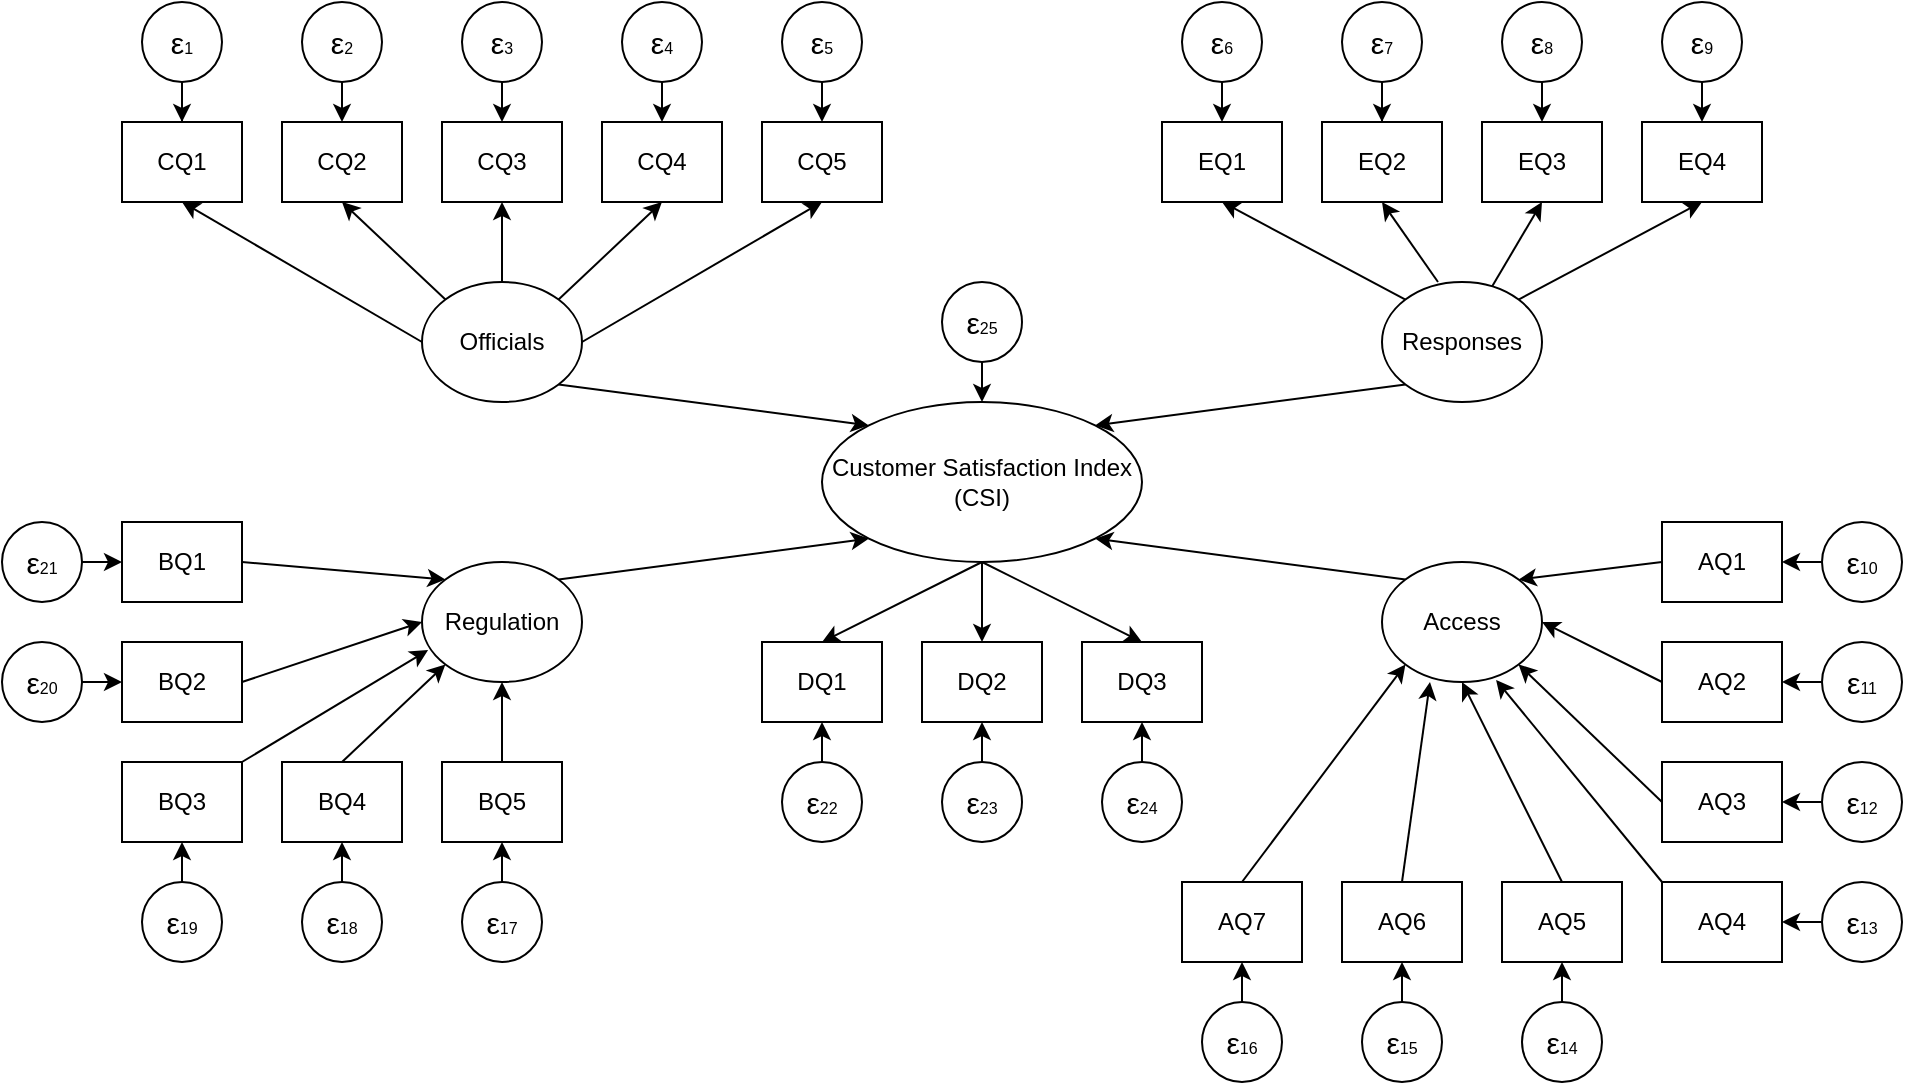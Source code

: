 <mxfile version="28.2.7">
  <diagram name="Page-1" id="CFSpGEoVWZcy1GpoYEtH">
    <mxGraphModel dx="983" dy="518" grid="1" gridSize="10" guides="1" tooltips="1" connect="1" arrows="1" fold="1" page="1" pageScale="1" pageWidth="3333" pageHeight="1875" math="0" shadow="0">
      <root>
        <mxCell id="0" />
        <mxCell id="1" parent="0" />
        <mxCell id="zQWQUYmwozIlV-cQEGJw-9" style="rounded=0;orthogonalLoop=1;jettySize=auto;html=1;exitX=0.5;exitY=1;exitDx=0;exitDy=0;entryX=0.5;entryY=0;entryDx=0;entryDy=0;" edge="1" parent="1" source="zQWQUYmwozIlV-cQEGJw-1" target="zQWQUYmwozIlV-cQEGJw-6">
          <mxGeometry relative="1" as="geometry" />
        </mxCell>
        <mxCell id="zQWQUYmwozIlV-cQEGJw-10" style="rounded=0;orthogonalLoop=1;jettySize=auto;html=1;exitX=0.5;exitY=1;exitDx=0;exitDy=0;entryX=0.5;entryY=0;entryDx=0;entryDy=0;" edge="1" parent="1" source="zQWQUYmwozIlV-cQEGJw-1" target="zQWQUYmwozIlV-cQEGJw-7">
          <mxGeometry relative="1" as="geometry" />
        </mxCell>
        <mxCell id="zQWQUYmwozIlV-cQEGJw-11" style="rounded=0;orthogonalLoop=1;jettySize=auto;html=1;exitX=0.5;exitY=1;exitDx=0;exitDy=0;entryX=0.5;entryY=0;entryDx=0;entryDy=0;" edge="1" parent="1" source="zQWQUYmwozIlV-cQEGJw-1" target="zQWQUYmwozIlV-cQEGJw-8">
          <mxGeometry relative="1" as="geometry" />
        </mxCell>
        <mxCell id="zQWQUYmwozIlV-cQEGJw-1" value="Customer Satisfaction Index (CSI)" style="ellipse;whiteSpace=wrap;html=1;" vertex="1" parent="1">
          <mxGeometry x="1200" y="480" width="160" height="80" as="geometry" />
        </mxCell>
        <mxCell id="zQWQUYmwozIlV-cQEGJw-16" style="rounded=0;orthogonalLoop=1;jettySize=auto;html=1;exitX=0;exitY=1;exitDx=0;exitDy=0;entryX=1;entryY=0;entryDx=0;entryDy=0;" edge="1" parent="1" source="zQWQUYmwozIlV-cQEGJw-2" target="zQWQUYmwozIlV-cQEGJw-1">
          <mxGeometry relative="1" as="geometry" />
        </mxCell>
        <mxCell id="zQWQUYmwozIlV-cQEGJw-32" style="rounded=0;orthogonalLoop=1;jettySize=auto;html=1;exitX=0;exitY=0;exitDx=0;exitDy=0;entryX=0.5;entryY=1;entryDx=0;entryDy=0;" edge="1" parent="1" source="zQWQUYmwozIlV-cQEGJw-2" target="zQWQUYmwozIlV-cQEGJw-28">
          <mxGeometry relative="1" as="geometry" />
        </mxCell>
        <mxCell id="zQWQUYmwozIlV-cQEGJw-33" style="rounded=0;orthogonalLoop=1;jettySize=auto;html=1;exitX=0.35;exitY=0;exitDx=0;exitDy=0;entryX=0.5;entryY=1;entryDx=0;entryDy=0;exitPerimeter=0;" edge="1" parent="1" source="zQWQUYmwozIlV-cQEGJw-2" target="zQWQUYmwozIlV-cQEGJw-29">
          <mxGeometry relative="1" as="geometry" />
        </mxCell>
        <mxCell id="zQWQUYmwozIlV-cQEGJw-34" style="rounded=0;orthogonalLoop=1;jettySize=auto;html=1;exitX=0.675;exitY=0.067;exitDx=0;exitDy=0;entryX=0.5;entryY=1;entryDx=0;entryDy=0;exitPerimeter=0;" edge="1" parent="1" source="zQWQUYmwozIlV-cQEGJw-2" target="zQWQUYmwozIlV-cQEGJw-30">
          <mxGeometry relative="1" as="geometry" />
        </mxCell>
        <mxCell id="zQWQUYmwozIlV-cQEGJw-35" style="rounded=0;orthogonalLoop=1;jettySize=auto;html=1;exitX=1;exitY=0;exitDx=0;exitDy=0;entryX=0.5;entryY=1;entryDx=0;entryDy=0;" edge="1" parent="1" source="zQWQUYmwozIlV-cQEGJw-2" target="zQWQUYmwozIlV-cQEGJw-31">
          <mxGeometry relative="1" as="geometry" />
        </mxCell>
        <mxCell id="zQWQUYmwozIlV-cQEGJw-2" value="Responses" style="ellipse;whiteSpace=wrap;html=1;" vertex="1" parent="1">
          <mxGeometry x="1480" y="420" width="80" height="60" as="geometry" />
        </mxCell>
        <mxCell id="zQWQUYmwozIlV-cQEGJw-17" style="rounded=0;orthogonalLoop=1;jettySize=auto;html=1;exitX=0;exitY=0;exitDx=0;exitDy=0;entryX=1;entryY=1;entryDx=0;entryDy=0;" edge="1" parent="1" source="zQWQUYmwozIlV-cQEGJw-3" target="zQWQUYmwozIlV-cQEGJw-1">
          <mxGeometry relative="1" as="geometry" />
        </mxCell>
        <mxCell id="zQWQUYmwozIlV-cQEGJw-3" value="Access" style="ellipse;whiteSpace=wrap;html=1;" vertex="1" parent="1">
          <mxGeometry x="1480" y="560" width="80" height="60" as="geometry" />
        </mxCell>
        <mxCell id="zQWQUYmwozIlV-cQEGJw-13" style="rounded=0;orthogonalLoop=1;jettySize=auto;html=1;exitX=1;exitY=0;exitDx=0;exitDy=0;entryX=0;entryY=1;entryDx=0;entryDy=0;" edge="1" parent="1" source="zQWQUYmwozIlV-cQEGJw-4" target="zQWQUYmwozIlV-cQEGJw-1">
          <mxGeometry relative="1" as="geometry" />
        </mxCell>
        <mxCell id="zQWQUYmwozIlV-cQEGJw-4" value="Regulation" style="ellipse;whiteSpace=wrap;html=1;" vertex="1" parent="1">
          <mxGeometry x="1000" y="560" width="80" height="60" as="geometry" />
        </mxCell>
        <mxCell id="zQWQUYmwozIlV-cQEGJw-15" style="rounded=0;orthogonalLoop=1;jettySize=auto;html=1;exitX=1;exitY=1;exitDx=0;exitDy=0;entryX=0;entryY=0;entryDx=0;entryDy=0;" edge="1" parent="1" source="zQWQUYmwozIlV-cQEGJw-5" target="zQWQUYmwozIlV-cQEGJw-1">
          <mxGeometry relative="1" as="geometry" />
        </mxCell>
        <mxCell id="zQWQUYmwozIlV-cQEGJw-23" style="rounded=0;orthogonalLoop=1;jettySize=auto;html=1;exitX=0;exitY=0.5;exitDx=0;exitDy=0;entryX=0.5;entryY=1;entryDx=0;entryDy=0;" edge="1" parent="1" source="zQWQUYmwozIlV-cQEGJw-5" target="zQWQUYmwozIlV-cQEGJw-18">
          <mxGeometry relative="1" as="geometry" />
        </mxCell>
        <mxCell id="zQWQUYmwozIlV-cQEGJw-24" style="rounded=0;orthogonalLoop=1;jettySize=auto;html=1;exitX=0;exitY=0;exitDx=0;exitDy=0;entryX=0.5;entryY=1;entryDx=0;entryDy=0;" edge="1" parent="1" source="zQWQUYmwozIlV-cQEGJw-5" target="zQWQUYmwozIlV-cQEGJw-19">
          <mxGeometry relative="1" as="geometry" />
        </mxCell>
        <mxCell id="zQWQUYmwozIlV-cQEGJw-25" style="rounded=0;orthogonalLoop=1;jettySize=auto;html=1;exitX=0.5;exitY=0;exitDx=0;exitDy=0;entryX=0.5;entryY=1;entryDx=0;entryDy=0;" edge="1" parent="1" source="zQWQUYmwozIlV-cQEGJw-5" target="zQWQUYmwozIlV-cQEGJw-20">
          <mxGeometry relative="1" as="geometry" />
        </mxCell>
        <mxCell id="zQWQUYmwozIlV-cQEGJw-26" style="rounded=0;orthogonalLoop=1;jettySize=auto;html=1;exitX=1;exitY=0;exitDx=0;exitDy=0;entryX=0.5;entryY=1;entryDx=0;entryDy=0;" edge="1" parent="1" source="zQWQUYmwozIlV-cQEGJw-5" target="zQWQUYmwozIlV-cQEGJw-21">
          <mxGeometry relative="1" as="geometry" />
        </mxCell>
        <mxCell id="zQWQUYmwozIlV-cQEGJw-27" style="rounded=0;orthogonalLoop=1;jettySize=auto;html=1;exitX=1;exitY=0.5;exitDx=0;exitDy=0;entryX=0.5;entryY=1;entryDx=0;entryDy=0;" edge="1" parent="1" source="zQWQUYmwozIlV-cQEGJw-5" target="zQWQUYmwozIlV-cQEGJw-22">
          <mxGeometry relative="1" as="geometry" />
        </mxCell>
        <mxCell id="zQWQUYmwozIlV-cQEGJw-5" value="Officials" style="ellipse;whiteSpace=wrap;html=1;" vertex="1" parent="1">
          <mxGeometry x="1000" y="420" width="80" height="60" as="geometry" />
        </mxCell>
        <mxCell id="zQWQUYmwozIlV-cQEGJw-6" value="DQ1" style="rounded=0;whiteSpace=wrap;html=1;" vertex="1" parent="1">
          <mxGeometry x="1170" y="600" width="60" height="40" as="geometry" />
        </mxCell>
        <mxCell id="zQWQUYmwozIlV-cQEGJw-7" value="DQ2" style="rounded=0;whiteSpace=wrap;html=1;" vertex="1" parent="1">
          <mxGeometry x="1250" y="600" width="60" height="40" as="geometry" />
        </mxCell>
        <mxCell id="zQWQUYmwozIlV-cQEGJw-8" value="DQ3" style="rounded=0;whiteSpace=wrap;html=1;" vertex="1" parent="1">
          <mxGeometry x="1330" y="600" width="60" height="40" as="geometry" />
        </mxCell>
        <mxCell id="zQWQUYmwozIlV-cQEGJw-18" value="CQ1" style="rounded=0;whiteSpace=wrap;html=1;" vertex="1" parent="1">
          <mxGeometry x="850" y="340" width="60" height="40" as="geometry" />
        </mxCell>
        <mxCell id="zQWQUYmwozIlV-cQEGJw-19" value="CQ2" style="rounded=0;whiteSpace=wrap;html=1;" vertex="1" parent="1">
          <mxGeometry x="930" y="340" width="60" height="40" as="geometry" />
        </mxCell>
        <mxCell id="zQWQUYmwozIlV-cQEGJw-20" value="CQ3" style="rounded=0;whiteSpace=wrap;html=1;" vertex="1" parent="1">
          <mxGeometry x="1010" y="340" width="60" height="40" as="geometry" />
        </mxCell>
        <mxCell id="zQWQUYmwozIlV-cQEGJw-21" value="CQ4" style="rounded=0;whiteSpace=wrap;html=1;" vertex="1" parent="1">
          <mxGeometry x="1090" y="340" width="60" height="40" as="geometry" />
        </mxCell>
        <mxCell id="zQWQUYmwozIlV-cQEGJw-22" value="CQ5" style="rounded=0;whiteSpace=wrap;html=1;" vertex="1" parent="1">
          <mxGeometry x="1170" y="340" width="60" height="40" as="geometry" />
        </mxCell>
        <mxCell id="zQWQUYmwozIlV-cQEGJw-28" value="EQ1" style="rounded=0;whiteSpace=wrap;html=1;" vertex="1" parent="1">
          <mxGeometry x="1370" y="340" width="60" height="40" as="geometry" />
        </mxCell>
        <mxCell id="zQWQUYmwozIlV-cQEGJw-29" value="EQ2" style="rounded=0;whiteSpace=wrap;html=1;" vertex="1" parent="1">
          <mxGeometry x="1450" y="340" width="60" height="40" as="geometry" />
        </mxCell>
        <mxCell id="zQWQUYmwozIlV-cQEGJw-30" value="EQ3" style="rounded=0;whiteSpace=wrap;html=1;" vertex="1" parent="1">
          <mxGeometry x="1530" y="340" width="60" height="40" as="geometry" />
        </mxCell>
        <mxCell id="zQWQUYmwozIlV-cQEGJw-31" value="EQ4" style="rounded=0;whiteSpace=wrap;html=1;" vertex="1" parent="1">
          <mxGeometry x="1610" y="340" width="60" height="40" as="geometry" />
        </mxCell>
        <mxCell id="zQWQUYmwozIlV-cQEGJw-41" style="rounded=0;orthogonalLoop=1;jettySize=auto;html=1;exitX=1;exitY=0.5;exitDx=0;exitDy=0;entryX=0;entryY=0;entryDx=0;entryDy=0;" edge="1" parent="1" source="zQWQUYmwozIlV-cQEGJw-36" target="zQWQUYmwozIlV-cQEGJw-4">
          <mxGeometry relative="1" as="geometry" />
        </mxCell>
        <mxCell id="zQWQUYmwozIlV-cQEGJw-36" value="BQ1" style="rounded=0;whiteSpace=wrap;html=1;" vertex="1" parent="1">
          <mxGeometry x="850" y="540" width="60" height="40" as="geometry" />
        </mxCell>
        <mxCell id="zQWQUYmwozIlV-cQEGJw-42" style="rounded=0;orthogonalLoop=1;jettySize=auto;html=1;exitX=1;exitY=0.5;exitDx=0;exitDy=0;entryX=0;entryY=0.5;entryDx=0;entryDy=0;" edge="1" parent="1" source="zQWQUYmwozIlV-cQEGJw-37" target="zQWQUYmwozIlV-cQEGJw-4">
          <mxGeometry relative="1" as="geometry" />
        </mxCell>
        <mxCell id="zQWQUYmwozIlV-cQEGJw-37" value="BQ2" style="rounded=0;whiteSpace=wrap;html=1;" vertex="1" parent="1">
          <mxGeometry x="850" y="600" width="60" height="40" as="geometry" />
        </mxCell>
        <mxCell id="zQWQUYmwozIlV-cQEGJw-43" style="rounded=0;orthogonalLoop=1;jettySize=auto;html=1;exitX=1;exitY=0;exitDx=0;exitDy=0;entryX=0.038;entryY=0.733;entryDx=0;entryDy=0;entryPerimeter=0;" edge="1" parent="1" source="zQWQUYmwozIlV-cQEGJw-38" target="zQWQUYmwozIlV-cQEGJw-4">
          <mxGeometry relative="1" as="geometry" />
        </mxCell>
        <mxCell id="zQWQUYmwozIlV-cQEGJw-38" value="BQ3" style="rounded=0;whiteSpace=wrap;html=1;" vertex="1" parent="1">
          <mxGeometry x="850" y="660" width="60" height="40" as="geometry" />
        </mxCell>
        <mxCell id="zQWQUYmwozIlV-cQEGJw-45" style="rounded=0;orthogonalLoop=1;jettySize=auto;html=1;exitX=0.5;exitY=0;exitDx=0;exitDy=0;entryX=0;entryY=1;entryDx=0;entryDy=0;" edge="1" parent="1" source="zQWQUYmwozIlV-cQEGJw-39" target="zQWQUYmwozIlV-cQEGJw-4">
          <mxGeometry relative="1" as="geometry" />
        </mxCell>
        <mxCell id="zQWQUYmwozIlV-cQEGJw-39" value="BQ4" style="rounded=0;whiteSpace=wrap;html=1;" vertex="1" parent="1">
          <mxGeometry x="930" y="660" width="60" height="40" as="geometry" />
        </mxCell>
        <mxCell id="zQWQUYmwozIlV-cQEGJw-44" style="rounded=0;orthogonalLoop=1;jettySize=auto;html=1;exitX=0.5;exitY=0;exitDx=0;exitDy=0;entryX=0.5;entryY=1;entryDx=0;entryDy=0;" edge="1" parent="1" source="zQWQUYmwozIlV-cQEGJw-40" target="zQWQUYmwozIlV-cQEGJw-4">
          <mxGeometry relative="1" as="geometry" />
        </mxCell>
        <mxCell id="zQWQUYmwozIlV-cQEGJw-40" value="BQ5" style="rounded=0;whiteSpace=wrap;html=1;" vertex="1" parent="1">
          <mxGeometry x="1010" y="660" width="60" height="40" as="geometry" />
        </mxCell>
        <mxCell id="zQWQUYmwozIlV-cQEGJw-54" style="rounded=0;orthogonalLoop=1;jettySize=auto;html=1;exitX=0;exitY=0.5;exitDx=0;exitDy=0;entryX=1;entryY=0;entryDx=0;entryDy=0;" edge="1" parent="1" source="zQWQUYmwozIlV-cQEGJw-46" target="zQWQUYmwozIlV-cQEGJw-3">
          <mxGeometry relative="1" as="geometry" />
        </mxCell>
        <mxCell id="zQWQUYmwozIlV-cQEGJw-46" value="AQ1" style="rounded=0;whiteSpace=wrap;html=1;" vertex="1" parent="1">
          <mxGeometry x="1620" y="540" width="60" height="40" as="geometry" />
        </mxCell>
        <mxCell id="zQWQUYmwozIlV-cQEGJw-55" style="rounded=0;orthogonalLoop=1;jettySize=auto;html=1;exitX=0;exitY=0.5;exitDx=0;exitDy=0;entryX=1;entryY=0.5;entryDx=0;entryDy=0;" edge="1" parent="1" source="zQWQUYmwozIlV-cQEGJw-47" target="zQWQUYmwozIlV-cQEGJw-3">
          <mxGeometry relative="1" as="geometry" />
        </mxCell>
        <mxCell id="zQWQUYmwozIlV-cQEGJw-47" value="AQ2" style="rounded=0;whiteSpace=wrap;html=1;" vertex="1" parent="1">
          <mxGeometry x="1620" y="600" width="60" height="40" as="geometry" />
        </mxCell>
        <mxCell id="zQWQUYmwozIlV-cQEGJw-56" style="rounded=0;orthogonalLoop=1;jettySize=auto;html=1;exitX=0;exitY=0.5;exitDx=0;exitDy=0;entryX=1;entryY=1;entryDx=0;entryDy=0;" edge="1" parent="1" source="zQWQUYmwozIlV-cQEGJw-48" target="zQWQUYmwozIlV-cQEGJw-3">
          <mxGeometry relative="1" as="geometry" />
        </mxCell>
        <mxCell id="zQWQUYmwozIlV-cQEGJw-48" value="AQ3" style="rounded=0;whiteSpace=wrap;html=1;" vertex="1" parent="1">
          <mxGeometry x="1620" y="660" width="60" height="40" as="geometry" />
        </mxCell>
        <mxCell id="zQWQUYmwozIlV-cQEGJw-57" style="rounded=0;orthogonalLoop=1;jettySize=auto;html=1;exitX=0;exitY=0;exitDx=0;exitDy=0;entryX=0.713;entryY=0.983;entryDx=0;entryDy=0;entryPerimeter=0;" edge="1" parent="1" source="zQWQUYmwozIlV-cQEGJw-49" target="zQWQUYmwozIlV-cQEGJw-3">
          <mxGeometry relative="1" as="geometry" />
        </mxCell>
        <mxCell id="zQWQUYmwozIlV-cQEGJw-49" value="AQ4" style="rounded=0;whiteSpace=wrap;html=1;" vertex="1" parent="1">
          <mxGeometry x="1620" y="720" width="60" height="40" as="geometry" />
        </mxCell>
        <mxCell id="zQWQUYmwozIlV-cQEGJw-58" style="rounded=0;orthogonalLoop=1;jettySize=auto;html=1;exitX=0.5;exitY=0;exitDx=0;exitDy=0;entryX=0.5;entryY=1;entryDx=0;entryDy=0;" edge="1" parent="1" source="zQWQUYmwozIlV-cQEGJw-50" target="zQWQUYmwozIlV-cQEGJw-3">
          <mxGeometry relative="1" as="geometry" />
        </mxCell>
        <mxCell id="zQWQUYmwozIlV-cQEGJw-50" value="AQ5" style="rounded=0;whiteSpace=wrap;html=1;" vertex="1" parent="1">
          <mxGeometry x="1540" y="720" width="60" height="40" as="geometry" />
        </mxCell>
        <mxCell id="zQWQUYmwozIlV-cQEGJw-59" style="rounded=0;orthogonalLoop=1;jettySize=auto;html=1;exitX=0.5;exitY=0;exitDx=0;exitDy=0;entryX=0.3;entryY=1;entryDx=0;entryDy=0;entryPerimeter=0;" edge="1" parent="1" source="zQWQUYmwozIlV-cQEGJw-51" target="zQWQUYmwozIlV-cQEGJw-3">
          <mxGeometry relative="1" as="geometry" />
        </mxCell>
        <mxCell id="zQWQUYmwozIlV-cQEGJw-51" value="AQ6" style="rounded=0;whiteSpace=wrap;html=1;" vertex="1" parent="1">
          <mxGeometry x="1460" y="720" width="60" height="40" as="geometry" />
        </mxCell>
        <mxCell id="zQWQUYmwozIlV-cQEGJw-60" style="rounded=0;orthogonalLoop=1;jettySize=auto;html=1;exitX=0.5;exitY=0;exitDx=0;exitDy=0;entryX=0;entryY=1;entryDx=0;entryDy=0;" edge="1" parent="1" source="zQWQUYmwozIlV-cQEGJw-52" target="zQWQUYmwozIlV-cQEGJw-3">
          <mxGeometry relative="1" as="geometry" />
        </mxCell>
        <mxCell id="zQWQUYmwozIlV-cQEGJw-52" value="AQ7" style="rounded=0;whiteSpace=wrap;html=1;" vertex="1" parent="1">
          <mxGeometry x="1380" y="720" width="60" height="40" as="geometry" />
        </mxCell>
        <mxCell id="zQWQUYmwozIlV-cQEGJw-86" style="edgeStyle=orthogonalEdgeStyle;rounded=0;orthogonalLoop=1;jettySize=auto;html=1;exitX=0.5;exitY=1;exitDx=0;exitDy=0;" edge="1" parent="1" source="zQWQUYmwozIlV-cQEGJw-61" target="zQWQUYmwozIlV-cQEGJw-18">
          <mxGeometry relative="1" as="geometry" />
        </mxCell>
        <mxCell id="zQWQUYmwozIlV-cQEGJw-61" value="&lt;font style=&quot;font-size: 15px;&quot;&gt;ε&lt;/font&gt;&lt;font style=&quot;font-size: 8px;&quot;&gt;1&lt;/font&gt;" style="ellipse;whiteSpace=wrap;html=1;aspect=fixed;" vertex="1" parent="1">
          <mxGeometry x="860" y="280" width="40" height="40" as="geometry" />
        </mxCell>
        <mxCell id="zQWQUYmwozIlV-cQEGJw-87" style="edgeStyle=orthogonalEdgeStyle;rounded=0;orthogonalLoop=1;jettySize=auto;html=1;exitX=0.5;exitY=1;exitDx=0;exitDy=0;entryX=0.5;entryY=0;entryDx=0;entryDy=0;" edge="1" parent="1" source="zQWQUYmwozIlV-cQEGJw-62" target="zQWQUYmwozIlV-cQEGJw-19">
          <mxGeometry relative="1" as="geometry" />
        </mxCell>
        <mxCell id="zQWQUYmwozIlV-cQEGJw-62" value="&lt;font style=&quot;font-size: 15px;&quot;&gt;ε&lt;/font&gt;&lt;font style=&quot;font-size: 8px;&quot;&gt;2&lt;/font&gt;" style="ellipse;whiteSpace=wrap;html=1;aspect=fixed;" vertex="1" parent="1">
          <mxGeometry x="940" y="280" width="40" height="40" as="geometry" />
        </mxCell>
        <mxCell id="zQWQUYmwozIlV-cQEGJw-88" style="edgeStyle=orthogonalEdgeStyle;rounded=0;orthogonalLoop=1;jettySize=auto;html=1;exitX=0.5;exitY=1;exitDx=0;exitDy=0;entryX=0.5;entryY=0;entryDx=0;entryDy=0;" edge="1" parent="1" source="zQWQUYmwozIlV-cQEGJw-63" target="zQWQUYmwozIlV-cQEGJw-20">
          <mxGeometry relative="1" as="geometry" />
        </mxCell>
        <mxCell id="zQWQUYmwozIlV-cQEGJw-63" value="&lt;font style=&quot;font-size: 15px;&quot;&gt;ε&lt;/font&gt;&lt;font style=&quot;font-size: 8px;&quot;&gt;3&lt;/font&gt;" style="ellipse;whiteSpace=wrap;html=1;aspect=fixed;" vertex="1" parent="1">
          <mxGeometry x="1020" y="280" width="40" height="40" as="geometry" />
        </mxCell>
        <mxCell id="zQWQUYmwozIlV-cQEGJw-89" style="edgeStyle=orthogonalEdgeStyle;rounded=0;orthogonalLoop=1;jettySize=auto;html=1;exitX=0.5;exitY=1;exitDx=0;exitDy=0;entryX=0.5;entryY=0;entryDx=0;entryDy=0;" edge="1" parent="1" source="zQWQUYmwozIlV-cQEGJw-64" target="zQWQUYmwozIlV-cQEGJw-21">
          <mxGeometry relative="1" as="geometry" />
        </mxCell>
        <mxCell id="zQWQUYmwozIlV-cQEGJw-64" value="&lt;font style=&quot;font-size: 15px;&quot;&gt;ε&lt;/font&gt;&lt;font style=&quot;font-size: 8px;&quot;&gt;4&lt;/font&gt;" style="ellipse;whiteSpace=wrap;html=1;aspect=fixed;" vertex="1" parent="1">
          <mxGeometry x="1100" y="280" width="40" height="40" as="geometry" />
        </mxCell>
        <mxCell id="zQWQUYmwozIlV-cQEGJw-90" style="edgeStyle=orthogonalEdgeStyle;rounded=0;orthogonalLoop=1;jettySize=auto;html=1;exitX=0.5;exitY=1;exitDx=0;exitDy=0;entryX=0.5;entryY=0;entryDx=0;entryDy=0;" edge="1" parent="1" source="zQWQUYmwozIlV-cQEGJw-65" target="zQWQUYmwozIlV-cQEGJw-22">
          <mxGeometry relative="1" as="geometry" />
        </mxCell>
        <mxCell id="zQWQUYmwozIlV-cQEGJw-65" value="&lt;font style=&quot;font-size: 15px;&quot;&gt;ε&lt;/font&gt;&lt;font style=&quot;font-size: 8px;&quot;&gt;5&lt;/font&gt;" style="ellipse;whiteSpace=wrap;html=1;aspect=fixed;" vertex="1" parent="1">
          <mxGeometry x="1180" y="280" width="40" height="40" as="geometry" />
        </mxCell>
        <mxCell id="zQWQUYmwozIlV-cQEGJw-91" style="edgeStyle=orthogonalEdgeStyle;rounded=0;orthogonalLoop=1;jettySize=auto;html=1;exitX=0.5;exitY=1;exitDx=0;exitDy=0;entryX=0.5;entryY=0;entryDx=0;entryDy=0;" edge="1" parent="1" source="zQWQUYmwozIlV-cQEGJw-66" target="zQWQUYmwozIlV-cQEGJw-28">
          <mxGeometry relative="1" as="geometry" />
        </mxCell>
        <mxCell id="zQWQUYmwozIlV-cQEGJw-66" value="&lt;font style=&quot;font-size: 15px;&quot;&gt;ε&lt;/font&gt;&lt;font style=&quot;font-size: 8px;&quot;&gt;6&lt;/font&gt;" style="ellipse;whiteSpace=wrap;html=1;aspect=fixed;" vertex="1" parent="1">
          <mxGeometry x="1380" y="280" width="40" height="40" as="geometry" />
        </mxCell>
        <mxCell id="zQWQUYmwozIlV-cQEGJw-92" style="edgeStyle=orthogonalEdgeStyle;rounded=0;orthogonalLoop=1;jettySize=auto;html=1;exitX=0.5;exitY=1;exitDx=0;exitDy=0;" edge="1" parent="1" source="zQWQUYmwozIlV-cQEGJw-67" target="zQWQUYmwozIlV-cQEGJw-29">
          <mxGeometry relative="1" as="geometry" />
        </mxCell>
        <mxCell id="zQWQUYmwozIlV-cQEGJw-67" value="&lt;font style=&quot;font-size: 15px;&quot;&gt;ε&lt;/font&gt;&lt;font style=&quot;font-size: 8px;&quot;&gt;7&lt;/font&gt;" style="ellipse;whiteSpace=wrap;html=1;aspect=fixed;" vertex="1" parent="1">
          <mxGeometry x="1460" y="280" width="40" height="40" as="geometry" />
        </mxCell>
        <mxCell id="zQWQUYmwozIlV-cQEGJw-93" style="edgeStyle=orthogonalEdgeStyle;rounded=0;orthogonalLoop=1;jettySize=auto;html=1;exitX=0.5;exitY=1;exitDx=0;exitDy=0;entryX=0.5;entryY=0;entryDx=0;entryDy=0;" edge="1" parent="1" source="zQWQUYmwozIlV-cQEGJw-68" target="zQWQUYmwozIlV-cQEGJw-30">
          <mxGeometry relative="1" as="geometry" />
        </mxCell>
        <mxCell id="zQWQUYmwozIlV-cQEGJw-68" value="&lt;font style=&quot;font-size: 15px;&quot;&gt;ε&lt;/font&gt;&lt;font style=&quot;font-size: 8px;&quot;&gt;8&lt;/font&gt;" style="ellipse;whiteSpace=wrap;html=1;aspect=fixed;" vertex="1" parent="1">
          <mxGeometry x="1540" y="280" width="40" height="40" as="geometry" />
        </mxCell>
        <mxCell id="zQWQUYmwozIlV-cQEGJw-94" style="edgeStyle=orthogonalEdgeStyle;rounded=0;orthogonalLoop=1;jettySize=auto;html=1;exitX=0.5;exitY=1;exitDx=0;exitDy=0;entryX=0.5;entryY=0;entryDx=0;entryDy=0;" edge="1" parent="1" source="zQWQUYmwozIlV-cQEGJw-69" target="zQWQUYmwozIlV-cQEGJw-31">
          <mxGeometry relative="1" as="geometry" />
        </mxCell>
        <mxCell id="zQWQUYmwozIlV-cQEGJw-69" value="&lt;font style=&quot;font-size: 15px;&quot;&gt;ε&lt;/font&gt;&lt;font style=&quot;font-size: 8px;&quot;&gt;9&lt;/font&gt;" style="ellipse;whiteSpace=wrap;html=1;aspect=fixed;" vertex="1" parent="1">
          <mxGeometry x="1620" y="280" width="40" height="40" as="geometry" />
        </mxCell>
        <mxCell id="zQWQUYmwozIlV-cQEGJw-95" style="edgeStyle=orthogonalEdgeStyle;rounded=0;orthogonalLoop=1;jettySize=auto;html=1;exitX=0;exitY=0.5;exitDx=0;exitDy=0;entryX=1;entryY=0.5;entryDx=0;entryDy=0;" edge="1" parent="1" source="zQWQUYmwozIlV-cQEGJw-70" target="zQWQUYmwozIlV-cQEGJw-46">
          <mxGeometry relative="1" as="geometry" />
        </mxCell>
        <mxCell id="zQWQUYmwozIlV-cQEGJw-70" value="&lt;font style=&quot;font-size: 15px;&quot;&gt;ε&lt;/font&gt;&lt;font style=&quot;font-size: 8px;&quot;&gt;10&lt;/font&gt;" style="ellipse;whiteSpace=wrap;html=1;aspect=fixed;" vertex="1" parent="1">
          <mxGeometry x="1700" y="540" width="40" height="40" as="geometry" />
        </mxCell>
        <mxCell id="zQWQUYmwozIlV-cQEGJw-96" style="edgeStyle=orthogonalEdgeStyle;rounded=0;orthogonalLoop=1;jettySize=auto;html=1;exitX=0;exitY=0.5;exitDx=0;exitDy=0;entryX=1;entryY=0.5;entryDx=0;entryDy=0;" edge="1" parent="1" source="zQWQUYmwozIlV-cQEGJw-71" target="zQWQUYmwozIlV-cQEGJw-47">
          <mxGeometry relative="1" as="geometry" />
        </mxCell>
        <mxCell id="zQWQUYmwozIlV-cQEGJw-71" value="&lt;font style=&quot;font-size: 15px;&quot;&gt;ε&lt;/font&gt;&lt;font style=&quot;font-size: 8px;&quot;&gt;11&lt;/font&gt;" style="ellipse;whiteSpace=wrap;html=1;aspect=fixed;" vertex="1" parent="1">
          <mxGeometry x="1700" y="600" width="40" height="40" as="geometry" />
        </mxCell>
        <mxCell id="zQWQUYmwozIlV-cQEGJw-97" style="edgeStyle=orthogonalEdgeStyle;rounded=0;orthogonalLoop=1;jettySize=auto;html=1;exitX=0;exitY=0.5;exitDx=0;exitDy=0;entryX=1;entryY=0.5;entryDx=0;entryDy=0;" edge="1" parent="1" source="zQWQUYmwozIlV-cQEGJw-72" target="zQWQUYmwozIlV-cQEGJw-48">
          <mxGeometry relative="1" as="geometry" />
        </mxCell>
        <mxCell id="zQWQUYmwozIlV-cQEGJw-72" value="&lt;font style=&quot;font-size: 15px;&quot;&gt;ε&lt;/font&gt;&lt;font style=&quot;font-size: 8px;&quot;&gt;12&lt;/font&gt;" style="ellipse;whiteSpace=wrap;html=1;aspect=fixed;" vertex="1" parent="1">
          <mxGeometry x="1700" y="660" width="40" height="40" as="geometry" />
        </mxCell>
        <mxCell id="zQWQUYmwozIlV-cQEGJw-98" style="edgeStyle=orthogonalEdgeStyle;rounded=0;orthogonalLoop=1;jettySize=auto;html=1;exitX=0;exitY=0.5;exitDx=0;exitDy=0;entryX=1;entryY=0.5;entryDx=0;entryDy=0;" edge="1" parent="1" source="zQWQUYmwozIlV-cQEGJw-73" target="zQWQUYmwozIlV-cQEGJw-49">
          <mxGeometry relative="1" as="geometry" />
        </mxCell>
        <mxCell id="zQWQUYmwozIlV-cQEGJw-73" value="&lt;font style=&quot;font-size: 15px;&quot;&gt;ε&lt;/font&gt;&lt;font style=&quot;font-size: 8px;&quot;&gt;13&lt;/font&gt;" style="ellipse;whiteSpace=wrap;html=1;aspect=fixed;" vertex="1" parent="1">
          <mxGeometry x="1700" y="720" width="40" height="40" as="geometry" />
        </mxCell>
        <mxCell id="zQWQUYmwozIlV-cQEGJw-99" style="edgeStyle=orthogonalEdgeStyle;rounded=0;orthogonalLoop=1;jettySize=auto;html=1;exitX=0.5;exitY=0;exitDx=0;exitDy=0;entryX=0.5;entryY=1;entryDx=0;entryDy=0;" edge="1" parent="1" source="zQWQUYmwozIlV-cQEGJw-74" target="zQWQUYmwozIlV-cQEGJw-50">
          <mxGeometry relative="1" as="geometry" />
        </mxCell>
        <mxCell id="zQWQUYmwozIlV-cQEGJw-74" value="&lt;font style=&quot;font-size: 15px;&quot;&gt;ε&lt;/font&gt;&lt;font style=&quot;font-size: 8px;&quot;&gt;14&lt;/font&gt;" style="ellipse;whiteSpace=wrap;html=1;aspect=fixed;" vertex="1" parent="1">
          <mxGeometry x="1550" y="780" width="40" height="40" as="geometry" />
        </mxCell>
        <mxCell id="zQWQUYmwozIlV-cQEGJw-100" style="edgeStyle=orthogonalEdgeStyle;rounded=0;orthogonalLoop=1;jettySize=auto;html=1;exitX=0.5;exitY=0;exitDx=0;exitDy=0;entryX=0.5;entryY=1;entryDx=0;entryDy=0;" edge="1" parent="1" source="zQWQUYmwozIlV-cQEGJw-75" target="zQWQUYmwozIlV-cQEGJw-51">
          <mxGeometry relative="1" as="geometry" />
        </mxCell>
        <mxCell id="zQWQUYmwozIlV-cQEGJw-75" value="&lt;font style=&quot;font-size: 15px;&quot;&gt;ε&lt;/font&gt;&lt;font style=&quot;font-size: 8px;&quot;&gt;15&lt;/font&gt;" style="ellipse;whiteSpace=wrap;html=1;aspect=fixed;" vertex="1" parent="1">
          <mxGeometry x="1470" y="780" width="40" height="40" as="geometry" />
        </mxCell>
        <mxCell id="zQWQUYmwozIlV-cQEGJw-101" style="edgeStyle=orthogonalEdgeStyle;rounded=0;orthogonalLoop=1;jettySize=auto;html=1;exitX=0.5;exitY=0;exitDx=0;exitDy=0;entryX=0.5;entryY=1;entryDx=0;entryDy=0;" edge="1" parent="1" source="zQWQUYmwozIlV-cQEGJw-76" target="zQWQUYmwozIlV-cQEGJw-52">
          <mxGeometry relative="1" as="geometry" />
        </mxCell>
        <mxCell id="zQWQUYmwozIlV-cQEGJw-76" value="&lt;font style=&quot;font-size: 15px;&quot;&gt;ε&lt;/font&gt;&lt;font style=&quot;font-size: 8px;&quot;&gt;16&lt;/font&gt;" style="ellipse;whiteSpace=wrap;html=1;aspect=fixed;" vertex="1" parent="1">
          <mxGeometry x="1390" y="780" width="40" height="40" as="geometry" />
        </mxCell>
        <mxCell id="zQWQUYmwozIlV-cQEGJw-102" style="edgeStyle=orthogonalEdgeStyle;rounded=0;orthogonalLoop=1;jettySize=auto;html=1;exitX=0.5;exitY=0;exitDx=0;exitDy=0;entryX=0.5;entryY=1;entryDx=0;entryDy=0;" edge="1" parent="1" source="zQWQUYmwozIlV-cQEGJw-77" target="zQWQUYmwozIlV-cQEGJw-40">
          <mxGeometry relative="1" as="geometry" />
        </mxCell>
        <mxCell id="zQWQUYmwozIlV-cQEGJw-77" value="&lt;font style=&quot;font-size: 15px;&quot;&gt;ε&lt;/font&gt;&lt;font style=&quot;font-size: 8px;&quot;&gt;17&lt;/font&gt;" style="ellipse;whiteSpace=wrap;html=1;aspect=fixed;" vertex="1" parent="1">
          <mxGeometry x="1020" y="720" width="40" height="40" as="geometry" />
        </mxCell>
        <mxCell id="zQWQUYmwozIlV-cQEGJw-103" style="edgeStyle=orthogonalEdgeStyle;rounded=0;orthogonalLoop=1;jettySize=auto;html=1;exitX=0.5;exitY=0;exitDx=0;exitDy=0;entryX=0.5;entryY=1;entryDx=0;entryDy=0;" edge="1" parent="1" source="zQWQUYmwozIlV-cQEGJw-78" target="zQWQUYmwozIlV-cQEGJw-39">
          <mxGeometry relative="1" as="geometry" />
        </mxCell>
        <mxCell id="zQWQUYmwozIlV-cQEGJw-78" value="&lt;font style=&quot;font-size: 15px;&quot;&gt;ε&lt;/font&gt;&lt;font style=&quot;font-size: 8px;&quot;&gt;18&lt;/font&gt;" style="ellipse;whiteSpace=wrap;html=1;aspect=fixed;" vertex="1" parent="1">
          <mxGeometry x="940" y="720" width="40" height="40" as="geometry" />
        </mxCell>
        <mxCell id="zQWQUYmwozIlV-cQEGJw-104" style="edgeStyle=orthogonalEdgeStyle;rounded=0;orthogonalLoop=1;jettySize=auto;html=1;exitX=0.5;exitY=0;exitDx=0;exitDy=0;entryX=0.5;entryY=1;entryDx=0;entryDy=0;" edge="1" parent="1" source="zQWQUYmwozIlV-cQEGJw-79" target="zQWQUYmwozIlV-cQEGJw-38">
          <mxGeometry relative="1" as="geometry" />
        </mxCell>
        <mxCell id="zQWQUYmwozIlV-cQEGJw-79" value="&lt;font style=&quot;font-size: 15px;&quot;&gt;ε&lt;/font&gt;&lt;font style=&quot;font-size: 8px;&quot;&gt;19&lt;/font&gt;" style="ellipse;whiteSpace=wrap;html=1;aspect=fixed;" vertex="1" parent="1">
          <mxGeometry x="860" y="720" width="40" height="40" as="geometry" />
        </mxCell>
        <mxCell id="zQWQUYmwozIlV-cQEGJw-105" style="edgeStyle=orthogonalEdgeStyle;rounded=0;orthogonalLoop=1;jettySize=auto;html=1;exitX=1;exitY=0.5;exitDx=0;exitDy=0;entryX=0;entryY=0.5;entryDx=0;entryDy=0;" edge="1" parent="1" source="zQWQUYmwozIlV-cQEGJw-80" target="zQWQUYmwozIlV-cQEGJw-37">
          <mxGeometry relative="1" as="geometry" />
        </mxCell>
        <mxCell id="zQWQUYmwozIlV-cQEGJw-80" value="&lt;font style=&quot;font-size: 15px;&quot;&gt;ε&lt;/font&gt;&lt;font style=&quot;font-size: 8px;&quot;&gt;20&lt;/font&gt;" style="ellipse;whiteSpace=wrap;html=1;aspect=fixed;" vertex="1" parent="1">
          <mxGeometry x="790" y="600" width="40" height="40" as="geometry" />
        </mxCell>
        <mxCell id="zQWQUYmwozIlV-cQEGJw-106" style="edgeStyle=orthogonalEdgeStyle;rounded=0;orthogonalLoop=1;jettySize=auto;html=1;exitX=1;exitY=0.5;exitDx=0;exitDy=0;entryX=0;entryY=0.5;entryDx=0;entryDy=0;" edge="1" parent="1" source="zQWQUYmwozIlV-cQEGJw-81" target="zQWQUYmwozIlV-cQEGJw-36">
          <mxGeometry relative="1" as="geometry" />
        </mxCell>
        <mxCell id="zQWQUYmwozIlV-cQEGJw-81" value="&lt;font style=&quot;font-size: 15px;&quot;&gt;ε&lt;/font&gt;&lt;font style=&quot;font-size: 8px;&quot;&gt;21&lt;/font&gt;" style="ellipse;whiteSpace=wrap;html=1;aspect=fixed;" vertex="1" parent="1">
          <mxGeometry x="790" y="540" width="40" height="40" as="geometry" />
        </mxCell>
        <mxCell id="zQWQUYmwozIlV-cQEGJw-108" style="edgeStyle=orthogonalEdgeStyle;rounded=0;orthogonalLoop=1;jettySize=auto;html=1;exitX=0.5;exitY=0;exitDx=0;exitDy=0;entryX=0.5;entryY=1;entryDx=0;entryDy=0;" edge="1" parent="1" source="zQWQUYmwozIlV-cQEGJw-82" target="zQWQUYmwozIlV-cQEGJw-6">
          <mxGeometry relative="1" as="geometry" />
        </mxCell>
        <mxCell id="zQWQUYmwozIlV-cQEGJw-82" value="&lt;font style=&quot;font-size: 15px;&quot;&gt;ε&lt;/font&gt;&lt;font style=&quot;font-size: 8px;&quot;&gt;22&lt;/font&gt;" style="ellipse;whiteSpace=wrap;html=1;aspect=fixed;" vertex="1" parent="1">
          <mxGeometry x="1180" y="660" width="40" height="40" as="geometry" />
        </mxCell>
        <mxCell id="zQWQUYmwozIlV-cQEGJw-109" style="edgeStyle=orthogonalEdgeStyle;rounded=0;orthogonalLoop=1;jettySize=auto;html=1;exitX=0.5;exitY=0;exitDx=0;exitDy=0;entryX=0.5;entryY=1;entryDx=0;entryDy=0;" edge="1" parent="1" source="zQWQUYmwozIlV-cQEGJw-83" target="zQWQUYmwozIlV-cQEGJw-7">
          <mxGeometry relative="1" as="geometry" />
        </mxCell>
        <mxCell id="zQWQUYmwozIlV-cQEGJw-83" value="&lt;font style=&quot;font-size: 15px;&quot;&gt;ε&lt;/font&gt;&lt;font style=&quot;font-size: 8px;&quot;&gt;23&lt;/font&gt;" style="ellipse;whiteSpace=wrap;html=1;aspect=fixed;" vertex="1" parent="1">
          <mxGeometry x="1260" y="660" width="40" height="40" as="geometry" />
        </mxCell>
        <mxCell id="zQWQUYmwozIlV-cQEGJw-110" style="edgeStyle=orthogonalEdgeStyle;rounded=0;orthogonalLoop=1;jettySize=auto;html=1;exitX=0.5;exitY=0;exitDx=0;exitDy=0;entryX=0.5;entryY=1;entryDx=0;entryDy=0;" edge="1" parent="1" source="zQWQUYmwozIlV-cQEGJw-84" target="zQWQUYmwozIlV-cQEGJw-8">
          <mxGeometry relative="1" as="geometry" />
        </mxCell>
        <mxCell id="zQWQUYmwozIlV-cQEGJw-84" value="&lt;font style=&quot;font-size: 15px;&quot;&gt;ε&lt;/font&gt;&lt;font style=&quot;font-size: 8px;&quot;&gt;24&lt;/font&gt;" style="ellipse;whiteSpace=wrap;html=1;aspect=fixed;" vertex="1" parent="1">
          <mxGeometry x="1340" y="660" width="40" height="40" as="geometry" />
        </mxCell>
        <mxCell id="zQWQUYmwozIlV-cQEGJw-107" style="edgeStyle=orthogonalEdgeStyle;rounded=0;orthogonalLoop=1;jettySize=auto;html=1;exitX=0.5;exitY=1;exitDx=0;exitDy=0;entryX=0.5;entryY=0;entryDx=0;entryDy=0;" edge="1" parent="1" source="zQWQUYmwozIlV-cQEGJw-85" target="zQWQUYmwozIlV-cQEGJw-1">
          <mxGeometry relative="1" as="geometry" />
        </mxCell>
        <mxCell id="zQWQUYmwozIlV-cQEGJw-85" value="&lt;font style=&quot;font-size: 15px;&quot;&gt;ε&lt;/font&gt;&lt;font style=&quot;font-size: 8px;&quot;&gt;25&lt;/font&gt;" style="ellipse;whiteSpace=wrap;html=1;aspect=fixed;" vertex="1" parent="1">
          <mxGeometry x="1260" y="420" width="40" height="40" as="geometry" />
        </mxCell>
      </root>
    </mxGraphModel>
  </diagram>
</mxfile>
